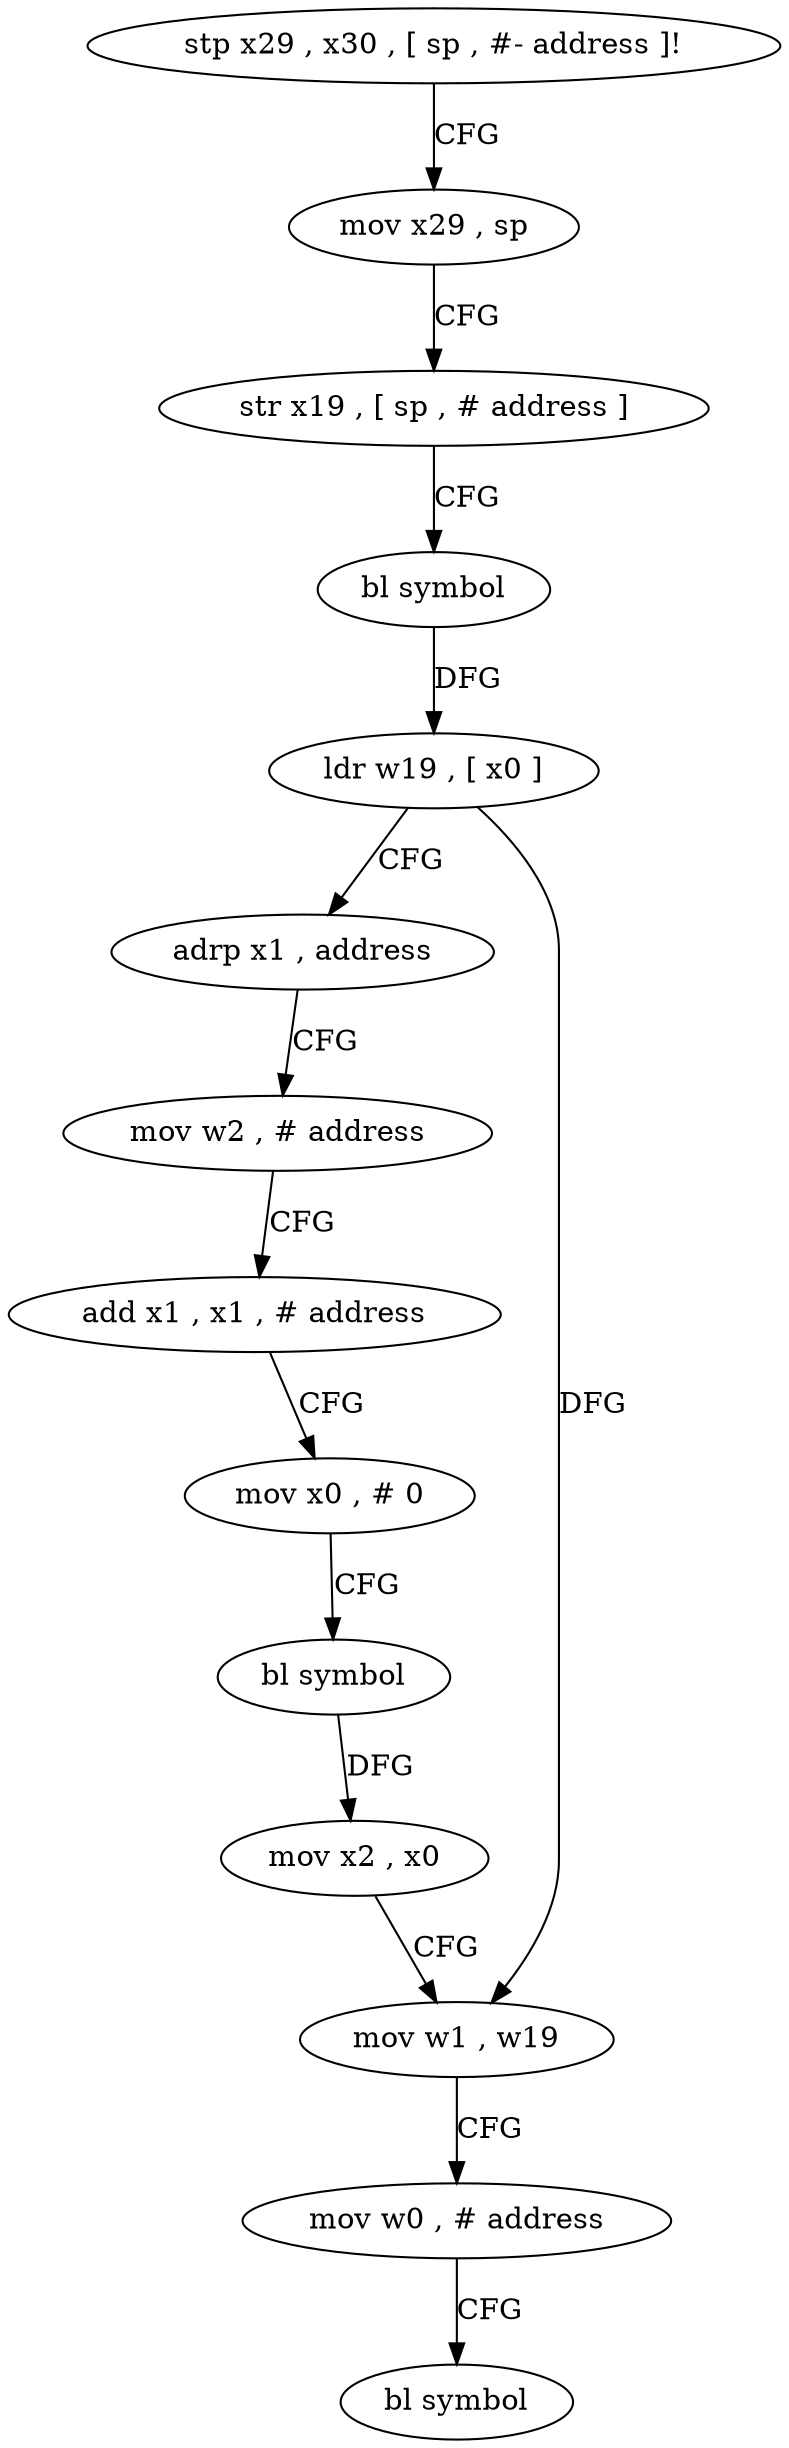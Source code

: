 digraph "func" {
"4201152" [label = "stp x29 , x30 , [ sp , #- address ]!" ]
"4201156" [label = "mov x29 , sp" ]
"4201160" [label = "str x19 , [ sp , # address ]" ]
"4201164" [label = "bl symbol" ]
"4201168" [label = "ldr w19 , [ x0 ]" ]
"4201172" [label = "adrp x1 , address" ]
"4201176" [label = "mov w2 , # address" ]
"4201180" [label = "add x1 , x1 , # address" ]
"4201184" [label = "mov x0 , # 0" ]
"4201188" [label = "bl symbol" ]
"4201192" [label = "mov x2 , x0" ]
"4201196" [label = "mov w1 , w19" ]
"4201200" [label = "mov w0 , # address" ]
"4201204" [label = "bl symbol" ]
"4201152" -> "4201156" [ label = "CFG" ]
"4201156" -> "4201160" [ label = "CFG" ]
"4201160" -> "4201164" [ label = "CFG" ]
"4201164" -> "4201168" [ label = "DFG" ]
"4201168" -> "4201172" [ label = "CFG" ]
"4201168" -> "4201196" [ label = "DFG" ]
"4201172" -> "4201176" [ label = "CFG" ]
"4201176" -> "4201180" [ label = "CFG" ]
"4201180" -> "4201184" [ label = "CFG" ]
"4201184" -> "4201188" [ label = "CFG" ]
"4201188" -> "4201192" [ label = "DFG" ]
"4201192" -> "4201196" [ label = "CFG" ]
"4201196" -> "4201200" [ label = "CFG" ]
"4201200" -> "4201204" [ label = "CFG" ]
}
